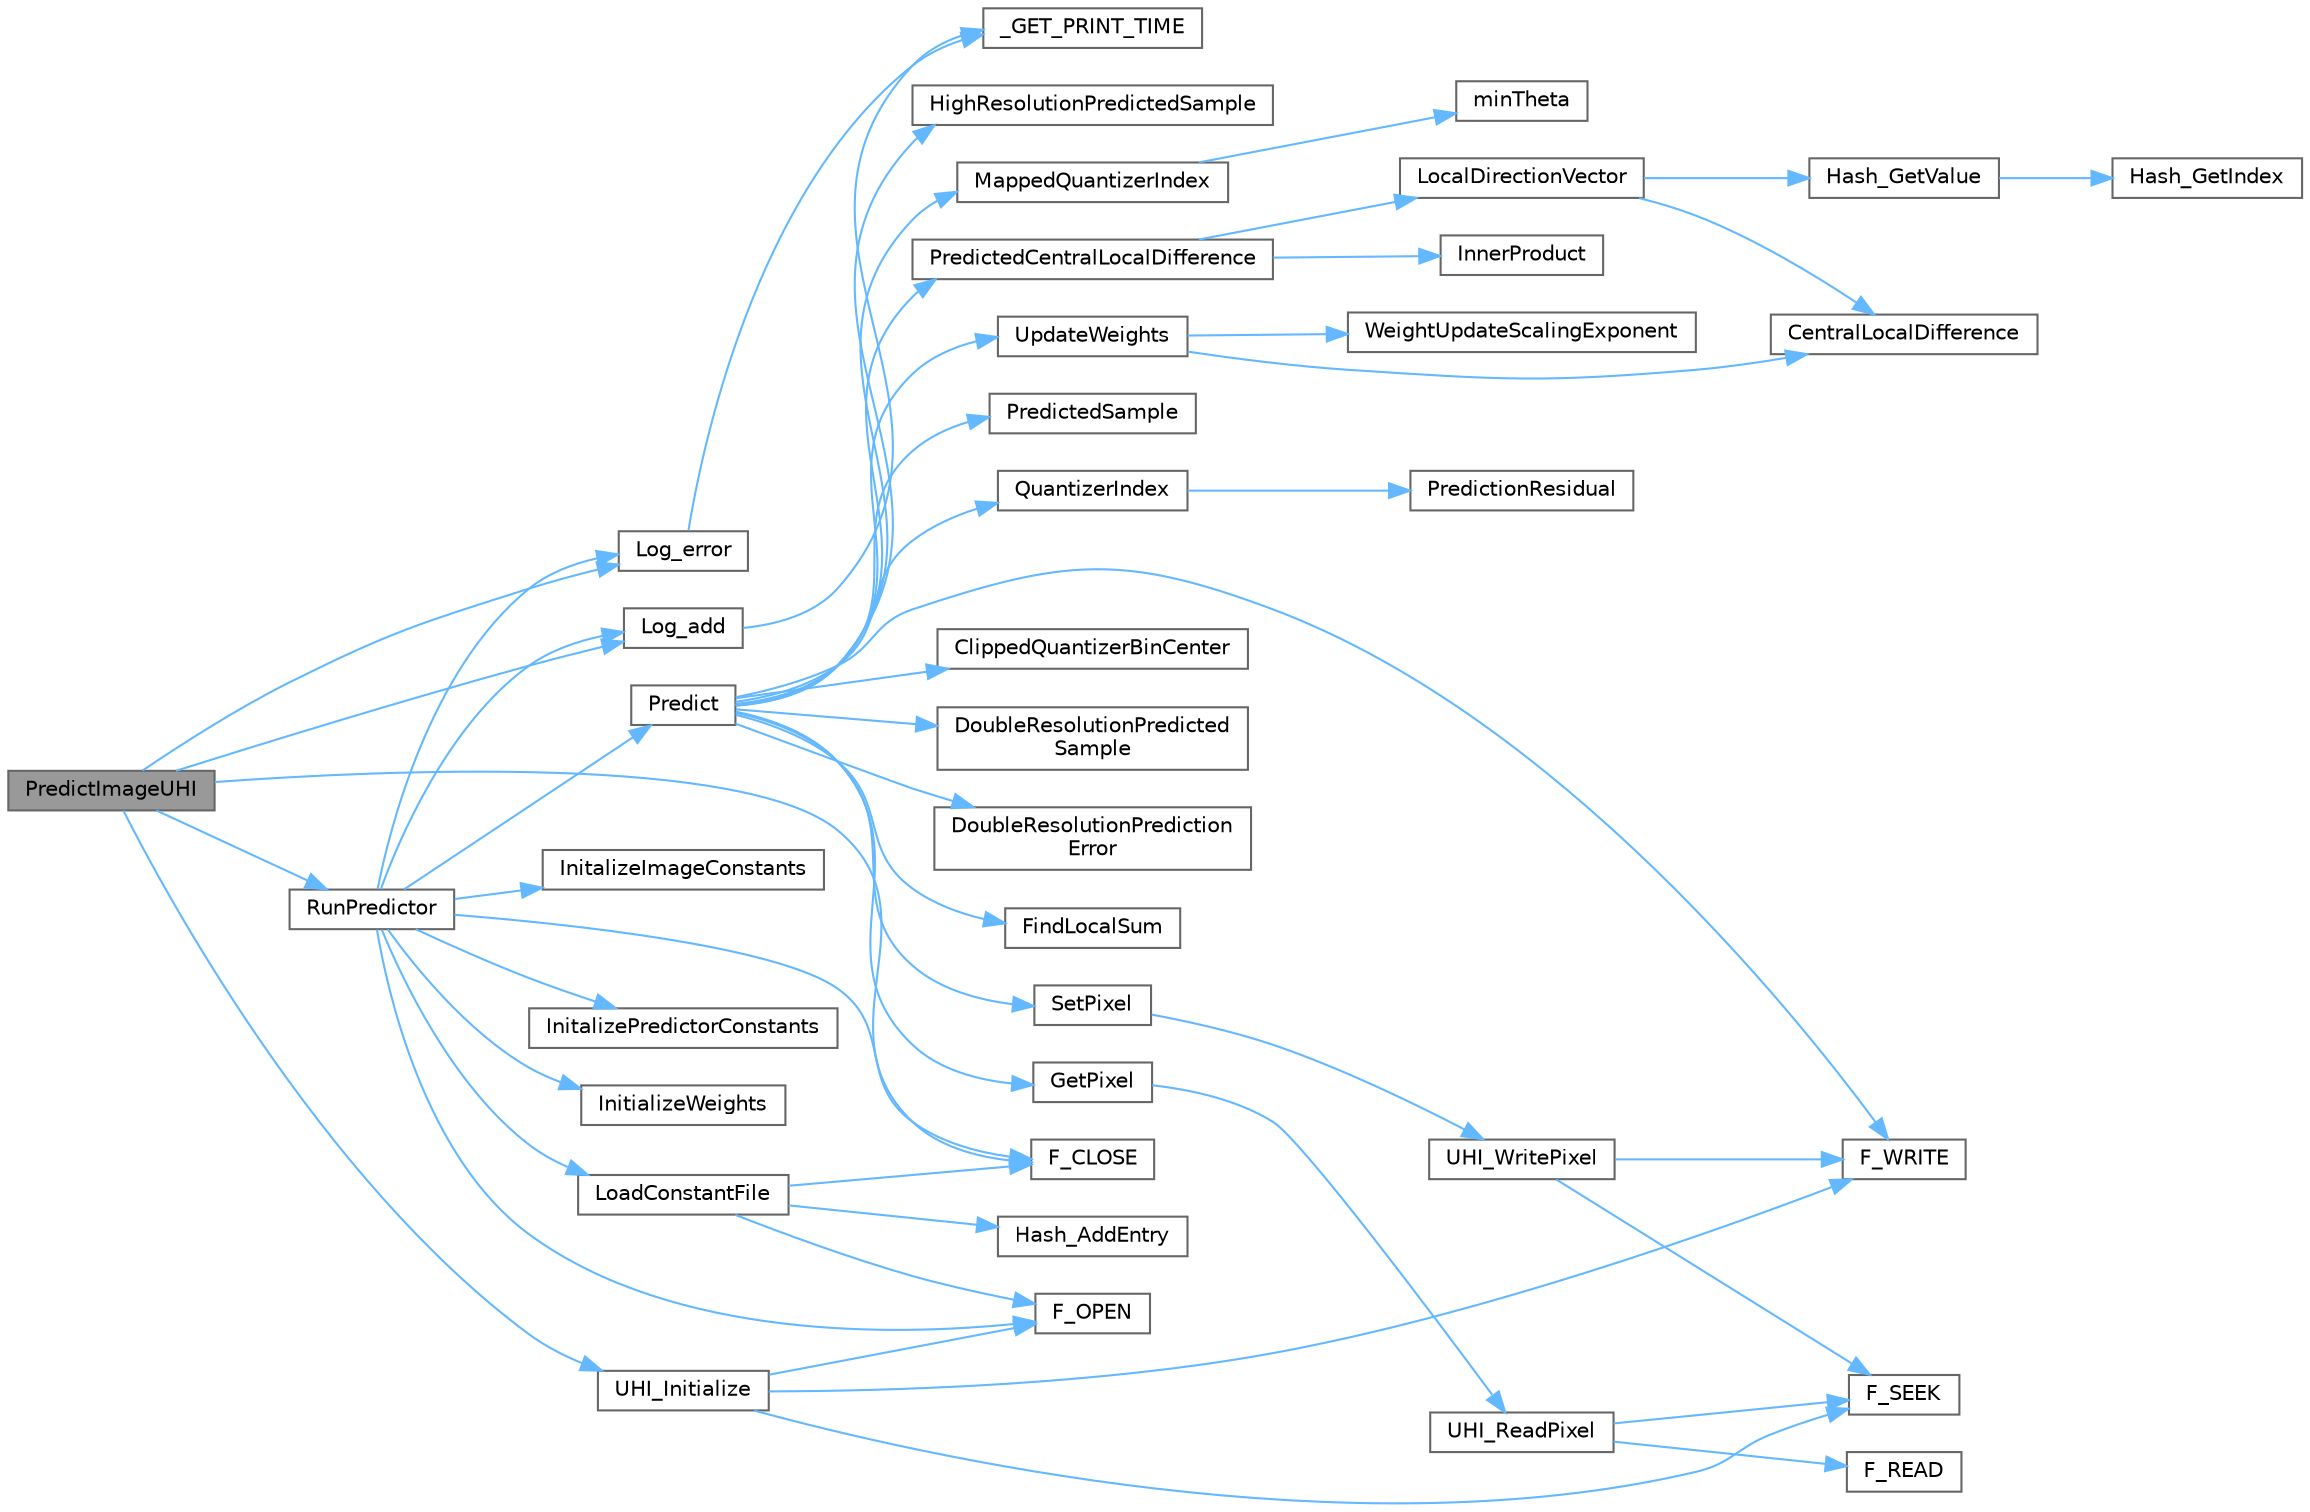 digraph "PredictImageUHI"
{
 // LATEX_PDF_SIZE
  bgcolor="transparent";
  edge [fontname=Helvetica,fontsize=10,labelfontname=Helvetica,labelfontsize=10];
  node [fontname=Helvetica,fontsize=10,shape=box,height=0.2,width=0.4];
  rankdir="LR";
  Node1 [id="Node000001",label="PredictImageUHI",height=0.2,width=0.4,color="gray40", fillcolor="grey60", style="filled", fontcolor="black",tooltip=" "];
  Node1 -> Node2 [id="edge101_Node000001_Node000002",color="steelblue1",style="solid",tooltip=" "];
  Node2 [id="Node000002",label="F_CLOSE",height=0.2,width=0.4,color="grey40", fillcolor="white", style="filled",URL="$file___i_o_8c.html#ad62e6a72675aa7b389460e97f4e6d998",tooltip=" "];
  Node1 -> Node3 [id="edge102_Node000001_Node000003",color="steelblue1",style="solid",tooltip=" "];
  Node3 [id="Node000003",label="Log_add",height=0.2,width=0.4,color="grey40", fillcolor="white", style="filled",URL="$logs_8c.html#a61353ebf0328d8bd1f61f224305e64bb",tooltip=" "];
  Node3 -> Node4 [id="edge103_Node000003_Node000004",color="steelblue1",style="solid",tooltip=" "];
  Node4 [id="Node000004",label="_GET_PRINT_TIME",height=0.2,width=0.4,color="grey40", fillcolor="white", style="filled",URL="$logs_8c.html#a89eb41300c751659cb27ad5955449bdc",tooltip=" "];
  Node1 -> Node5 [id="edge104_Node000001_Node000005",color="steelblue1",style="solid",tooltip=" "];
  Node5 [id="Node000005",label="Log_error",height=0.2,width=0.4,color="grey40", fillcolor="white", style="filled",URL="$logs_8c.html#ad795690a809192117add6898be812267",tooltip=" "];
  Node5 -> Node4 [id="edge105_Node000005_Node000004",color="steelblue1",style="solid",tooltip=" "];
  Node1 -> Node6 [id="edge106_Node000001_Node000006",color="steelblue1",style="solid",tooltip=" "];
  Node6 [id="Node000006",label="RunPredictor",height=0.2,width=0.4,color="grey40", fillcolor="white", style="filled",URL="$predictor_8c.html#a4a94804509574a94d896a4164802bcd2",tooltip=" "];
  Node6 -> Node2 [id="edge107_Node000006_Node000002",color="steelblue1",style="solid",tooltip=" "];
  Node6 -> Node7 [id="edge108_Node000006_Node000007",color="steelblue1",style="solid",tooltip=" "];
  Node7 [id="Node000007",label="F_OPEN",height=0.2,width=0.4,color="grey40", fillcolor="white", style="filled",URL="$file___i_o_8c.html#a05d25080a4592a86386f6d0d3d48496c",tooltip=" "];
  Node6 -> Node8 [id="edge109_Node000006_Node000008",color="steelblue1",style="solid",tooltip=" "];
  Node8 [id="Node000008",label="InitalizeImageConstants",height=0.2,width=0.4,color="grey40", fillcolor="white", style="filled",URL="$constants_8c.html#af84e7b9bd8c4fa1203b0040adf941d8d",tooltip=" "];
  Node6 -> Node9 [id="edge110_Node000006_Node000009",color="steelblue1",style="solid",tooltip=" "];
  Node9 [id="Node000009",label="InitalizePredictorConstants",height=0.2,width=0.4,color="grey40", fillcolor="white", style="filled",URL="$constants_8c.html#a6acd65af9a2f057ad3f0891038799e5b",tooltip=" "];
  Node6 -> Node10 [id="edge111_Node000006_Node000010",color="steelblue1",style="solid",tooltip=" "];
  Node10 [id="Node000010",label="InitializeWeights",height=0.2,width=0.4,color="grey40", fillcolor="white", style="filled",URL="$weights_8c.html#a4d0af751debaaf6b3f8c5e845277b8a0",tooltip=" "];
  Node6 -> Node11 [id="edge112_Node000006_Node000011",color="steelblue1",style="solid",tooltip=" "];
  Node11 [id="Node000011",label="LoadConstantFile",height=0.2,width=0.4,color="grey40", fillcolor="white", style="filled",URL="$load__constants_8c.html#a5d642038360b72b886a5eb66e3efd14a",tooltip=" "];
  Node11 -> Node2 [id="edge113_Node000011_Node000002",color="steelblue1",style="solid",tooltip=" "];
  Node11 -> Node7 [id="edge114_Node000011_Node000007",color="steelblue1",style="solid",tooltip=" "];
  Node11 -> Node12 [id="edge115_Node000011_Node000012",color="steelblue1",style="solid",tooltip=" "];
  Node12 [id="Node000012",label="Hash_AddEntry",height=0.2,width=0.4,color="grey40", fillcolor="white", style="filled",URL="$hash__table_8c.html#af0c750fb9a54f590b713d6526ed263fc",tooltip=" "];
  Node6 -> Node3 [id="edge116_Node000006_Node000003",color="steelblue1",style="solid",tooltip=" "];
  Node6 -> Node5 [id="edge117_Node000006_Node000005",color="steelblue1",style="solid",tooltip=" "];
  Node6 -> Node13 [id="edge118_Node000006_Node000013",color="steelblue1",style="solid",tooltip=" "];
  Node13 [id="Node000013",label="Predict",height=0.2,width=0.4,color="grey40", fillcolor="white", style="filled",URL="$predictor_8c.html#ad6da8c8a0536aa627bd38f8b6e0a12c2",tooltip=" "];
  Node13 -> Node14 [id="edge119_Node000013_Node000014",color="steelblue1",style="solid",tooltip=" "];
  Node14 [id="Node000014",label="ClippedQuantizerBinCenter",height=0.2,width=0.4,color="grey40", fillcolor="white", style="filled",URL="$quantizer_8c.html#a9d745aa249b8a9cde3f83899b563dcc5",tooltip=" "];
  Node13 -> Node15 [id="edge120_Node000013_Node000015",color="steelblue1",style="solid",tooltip=" "];
  Node15 [id="Node000015",label="DoubleResolutionPredicted\lSample",height=0.2,width=0.4,color="grey40", fillcolor="white", style="filled",URL="$sample__representative_8c.html#a6c60474c610dc64773816bc445efeb77",tooltip=" "];
  Node13 -> Node16 [id="edge121_Node000013_Node000016",color="steelblue1",style="solid",tooltip=" "];
  Node16 [id="Node000016",label="DoubleResolutionPrediction\lError",height=0.2,width=0.4,color="grey40", fillcolor="white", style="filled",URL="$weights_8c.html#a286baab1384ff25cf7cf4c2061f15c4c",tooltip=" "];
  Node13 -> Node17 [id="edge122_Node000013_Node000017",color="steelblue1",style="solid",tooltip=" "];
  Node17 [id="Node000017",label="F_WRITE",height=0.2,width=0.4,color="grey40", fillcolor="white", style="filled",URL="$file___i_o_8c.html#a94d988ea4ce93357f56c0191584246a6",tooltip=" "];
  Node13 -> Node18 [id="edge123_Node000013_Node000018",color="steelblue1",style="solid",tooltip=" "];
  Node18 [id="Node000018",label="FindLocalSum",height=0.2,width=0.4,color="grey40", fillcolor="white", style="filled",URL="$local__sum_8c.html#a1f0a6a3443597dab4881bb94fbc35f41",tooltip=" "];
  Node13 -> Node19 [id="edge124_Node000013_Node000019",color="steelblue1",style="solid",tooltip=" "];
  Node19 [id="Node000019",label="GetPixel",height=0.2,width=0.4,color="grey40", fillcolor="white", style="filled",URL="$image_8c.html#a78477801fe183cdf32e60df1c92b7320",tooltip=" "];
  Node19 -> Node20 [id="edge125_Node000019_Node000020",color="steelblue1",style="solid",tooltip=" "];
  Node20 [id="Node000020",label="UHI_ReadPixel",height=0.2,width=0.4,color="grey40", fillcolor="white", style="filled",URL="$uhi__io_8c.html#ad7fd2d84633ee6e0355a950deeacd220",tooltip=" "];
  Node20 -> Node21 [id="edge126_Node000020_Node000021",color="steelblue1",style="solid",tooltip=" "];
  Node21 [id="Node000021",label="F_READ",height=0.2,width=0.4,color="grey40", fillcolor="white", style="filled",URL="$file___i_o_8c.html#a6d14febd2771048b4a06dd86ea17718d",tooltip=" "];
  Node20 -> Node22 [id="edge127_Node000020_Node000022",color="steelblue1",style="solid",tooltip=" "];
  Node22 [id="Node000022",label="F_SEEK",height=0.2,width=0.4,color="grey40", fillcolor="white", style="filled",URL="$file___i_o_8c.html#a3ac9e7bef40307b69bdf5e0cb6904d83",tooltip=" "];
  Node13 -> Node23 [id="edge128_Node000013_Node000023",color="steelblue1",style="solid",tooltip=" "];
  Node23 [id="Node000023",label="HighResolutionPredictedSample",height=0.2,width=0.4,color="grey40", fillcolor="white", style="filled",URL="$sample__representative_8c.html#a441e8d0fe639d45889aab5b88c4138f4",tooltip=" "];
  Node13 -> Node24 [id="edge129_Node000013_Node000024",color="steelblue1",style="solid",tooltip=" "];
  Node24 [id="Node000024",label="MappedQuantizerIndex",height=0.2,width=0.4,color="grey40", fillcolor="white", style="filled",URL="$quantizer_8c.html#a1f491e0a435427669942c932394d7c1a",tooltip=" "];
  Node24 -> Node25 [id="edge130_Node000024_Node000025",color="steelblue1",style="solid",tooltip=" "];
  Node25 [id="Node000025",label="minTheta",height=0.2,width=0.4,color="grey40", fillcolor="white", style="filled",URL="$quantizer_8c.html#ae831d86258458d0a68d3d2143db43d19",tooltip=" "];
  Node13 -> Node26 [id="edge131_Node000013_Node000026",color="steelblue1",style="solid",tooltip=" "];
  Node26 [id="Node000026",label="PredictedCentralLocalDifference",height=0.2,width=0.4,color="grey40", fillcolor="white", style="filled",URL="$weights_8c.html#a7849a1bb928be8056578dad0f1db7f86",tooltip=" "];
  Node26 -> Node27 [id="edge132_Node000026_Node000027",color="steelblue1",style="solid",tooltip=" "];
  Node27 [id="Node000027",label="InnerProduct",height=0.2,width=0.4,color="grey40", fillcolor="white", style="filled",URL="$linear__algebra_8c.html#a46ade3794d4b4d5cc1eaf983858507ef",tooltip=" "];
  Node26 -> Node28 [id="edge133_Node000026_Node000028",color="steelblue1",style="solid",tooltip=" "];
  Node28 [id="Node000028",label="LocalDirectionVector",height=0.2,width=0.4,color="grey40", fillcolor="white", style="filled",URL="$local__differences_8c.html#a6ee8aa29ecb5e47ec859cfb75580c8de",tooltip=" "];
  Node28 -> Node29 [id="edge134_Node000028_Node000029",color="steelblue1",style="solid",tooltip=" "];
  Node29 [id="Node000029",label="CentralLocalDifference",height=0.2,width=0.4,color="grey40", fillcolor="white", style="filled",URL="$local__differences_8c.html#a37d2cf3f48b1b2c436f630a2b649cf52",tooltip=" "];
  Node28 -> Node30 [id="edge135_Node000028_Node000030",color="steelblue1",style="solid",tooltip=" "];
  Node30 [id="Node000030",label="Hash_GetValue",height=0.2,width=0.4,color="grey40", fillcolor="white", style="filled",URL="$hash__table_8c.html#a27578c1b5a3ab68d8f144ed86ea72cc2",tooltip=" "];
  Node30 -> Node31 [id="edge136_Node000030_Node000031",color="steelblue1",style="solid",tooltip=" "];
  Node31 [id="Node000031",label="Hash_GetIndex",height=0.2,width=0.4,color="grey40", fillcolor="white", style="filled",URL="$hash__table_8c.html#a7026562de200bd5e9813f101d9eb614b",tooltip=" "];
  Node13 -> Node32 [id="edge137_Node000013_Node000032",color="steelblue1",style="solid",tooltip=" "];
  Node32 [id="Node000032",label="PredictedSample",height=0.2,width=0.4,color="grey40", fillcolor="white", style="filled",URL="$sample__representative_8c.html#a14cff7c59ac94b0387e8b95a433521e9",tooltip=" "];
  Node13 -> Node33 [id="edge138_Node000013_Node000033",color="steelblue1",style="solid",tooltip=" "];
  Node33 [id="Node000033",label="QuantizerIndex",height=0.2,width=0.4,color="grey40", fillcolor="white", style="filled",URL="$quantizer_8c.html#afa51bec3d5dfdb41078f60b1a7c454ab",tooltip=" "];
  Node33 -> Node34 [id="edge139_Node000033_Node000034",color="steelblue1",style="solid",tooltip=" "];
  Node34 [id="Node000034",label="PredictionResidual",height=0.2,width=0.4,color="grey40", fillcolor="white", style="filled",URL="$quantizer_8c.html#a93be7d02ed2acce98f53818c98ac6cca",tooltip=" "];
  Node13 -> Node35 [id="edge140_Node000013_Node000035",color="steelblue1",style="solid",tooltip=" "];
  Node35 [id="Node000035",label="SetPixel",height=0.2,width=0.4,color="grey40", fillcolor="white", style="filled",URL="$image_8c.html#aefaa1253ccc17864ac32b9d685b821d4",tooltip=" "];
  Node35 -> Node36 [id="edge141_Node000035_Node000036",color="steelblue1",style="solid",tooltip=" "];
  Node36 [id="Node000036",label="UHI_WritePixel",height=0.2,width=0.4,color="grey40", fillcolor="white", style="filled",URL="$uhi__io_8c.html#a88066808c0a718f67bd50a325cdb5721",tooltip=" "];
  Node36 -> Node22 [id="edge142_Node000036_Node000022",color="steelblue1",style="solid",tooltip=" "];
  Node36 -> Node17 [id="edge143_Node000036_Node000017",color="steelblue1",style="solid",tooltip=" "];
  Node13 -> Node37 [id="edge144_Node000013_Node000037",color="steelblue1",style="solid",tooltip=" "];
  Node37 [id="Node000037",label="UpdateWeights",height=0.2,width=0.4,color="grey40", fillcolor="white", style="filled",URL="$weights_8c.html#a3c2f868e18c430abf7f6c6171ea253e0",tooltip=" "];
  Node37 -> Node29 [id="edge145_Node000037_Node000029",color="steelblue1",style="solid",tooltip=" "];
  Node37 -> Node38 [id="edge146_Node000037_Node000038",color="steelblue1",style="solid",tooltip=" "];
  Node38 [id="Node000038",label="WeightUpdateScalingExponent",height=0.2,width=0.4,color="grey40", fillcolor="white", style="filled",URL="$weights_8c.html#a17984670eb20b6ea122fb1e90a50dc75",tooltip=" "];
  Node1 -> Node39 [id="edge147_Node000001_Node000039",color="steelblue1",style="solid",tooltip=" "];
  Node39 [id="Node000039",label="UHI_Initialize",height=0.2,width=0.4,color="grey40", fillcolor="white", style="filled",URL="$uhi__io_8c.html#a6114b6569fbd42d5a3fa05f4cd82cc7e",tooltip=" "];
  Node39 -> Node7 [id="edge148_Node000039_Node000007",color="steelblue1",style="solid",tooltip=" "];
  Node39 -> Node22 [id="edge149_Node000039_Node000022",color="steelblue1",style="solid",tooltip=" "];
  Node39 -> Node17 [id="edge150_Node000039_Node000017",color="steelblue1",style="solid",tooltip=" "];
}
